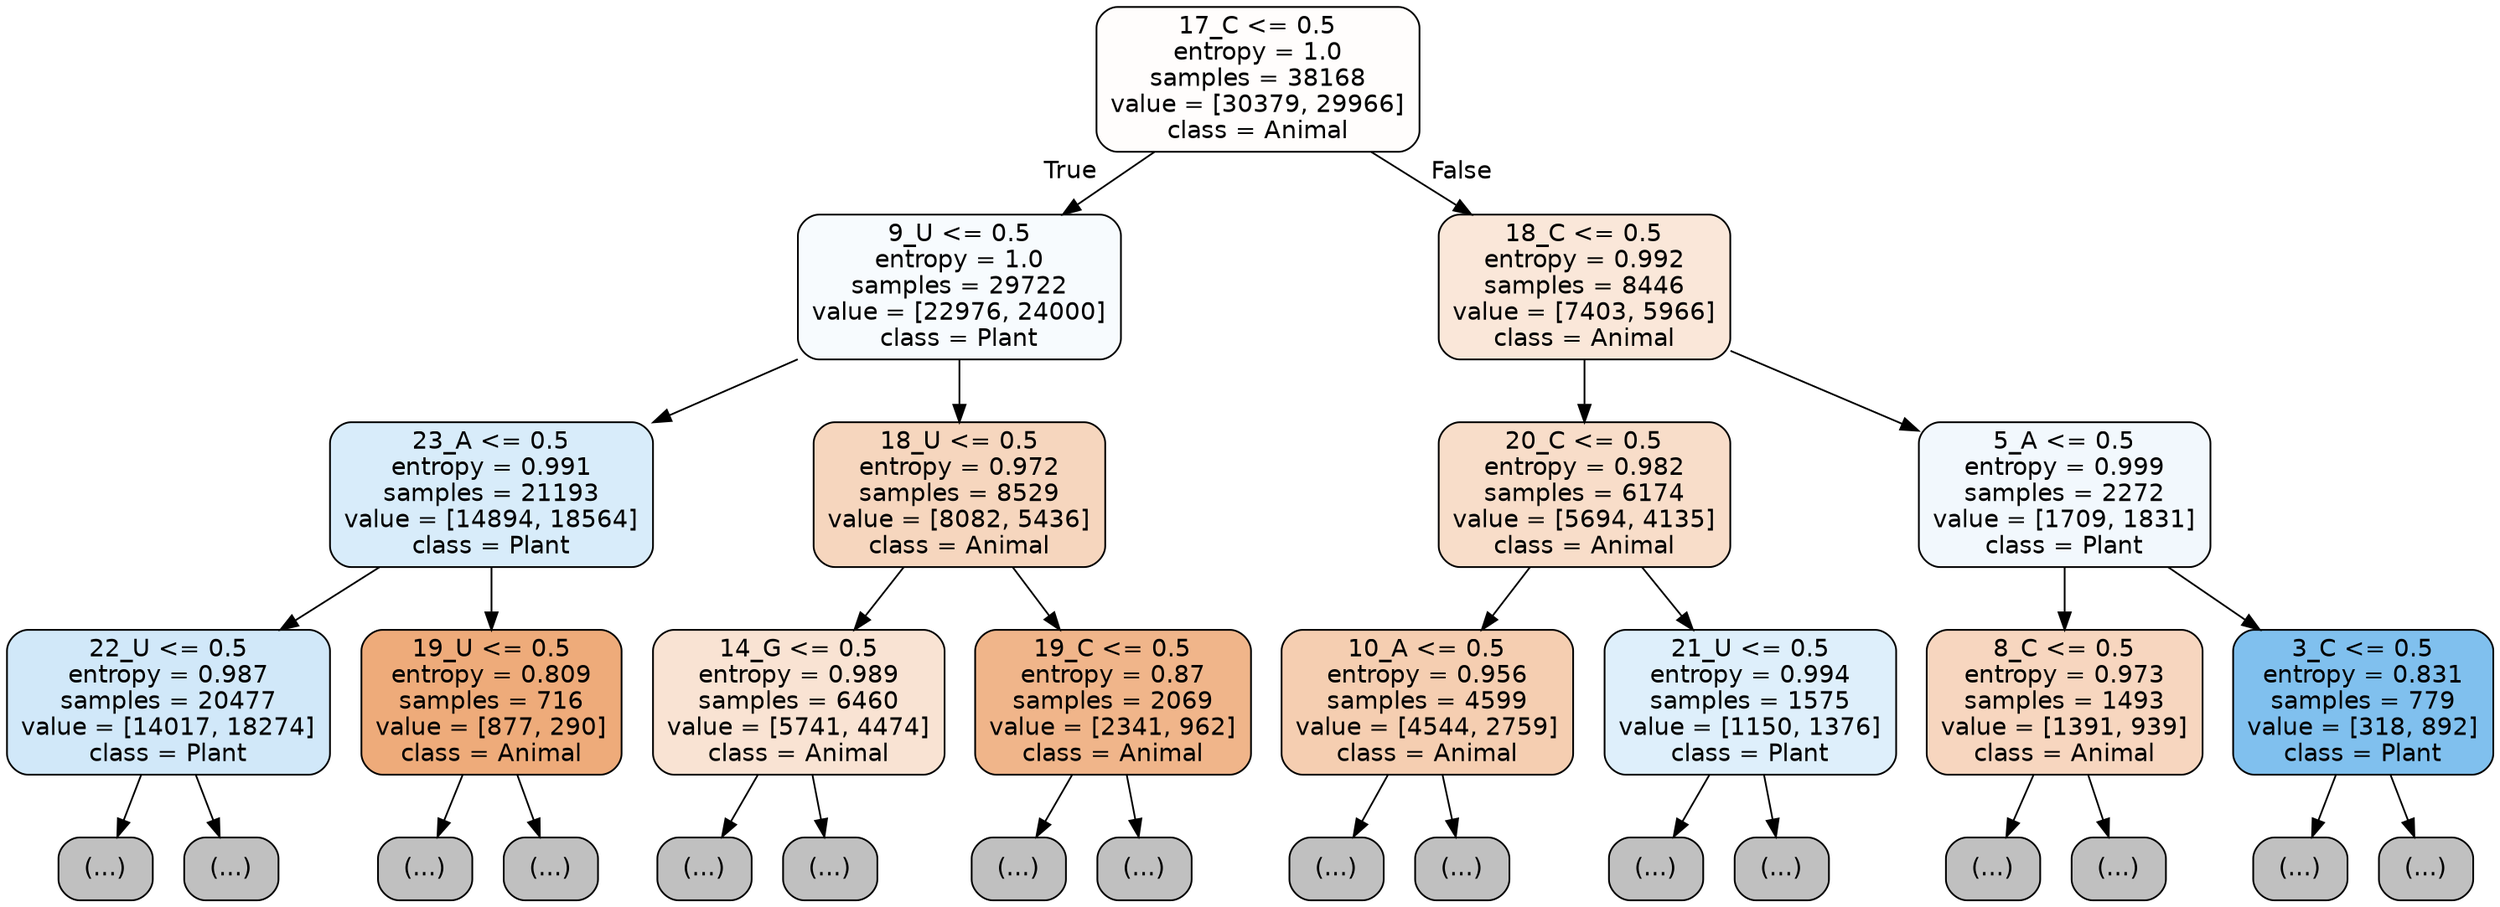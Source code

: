 digraph Tree {
node [shape=box, style="filled, rounded", color="black", fontname="helvetica"] ;
edge [fontname="helvetica"] ;
0 [label="17_C <= 0.5\nentropy = 1.0\nsamples = 38168\nvalue = [30379, 29966]\nclass = Animal", fillcolor="#fffdfc"] ;
1 [label="9_U <= 0.5\nentropy = 1.0\nsamples = 29722\nvalue = [22976, 24000]\nclass = Plant", fillcolor="#f7fbfe"] ;
0 -> 1 [labeldistance=2.5, labelangle=45, headlabel="True"] ;
2 [label="23_A <= 0.5\nentropy = 0.991\nsamples = 21193\nvalue = [14894, 18564]\nclass = Plant", fillcolor="#d8ecfa"] ;
1 -> 2 ;
3 [label="22_U <= 0.5\nentropy = 0.987\nsamples = 20477\nvalue = [14017, 18274]\nclass = Plant", fillcolor="#d1e8f9"] ;
2 -> 3 ;
4 [label="(...)", fillcolor="#C0C0C0"] ;
3 -> 4 ;
7927 [label="(...)", fillcolor="#C0C0C0"] ;
3 -> 7927 ;
9004 [label="19_U <= 0.5\nentropy = 0.809\nsamples = 716\nvalue = [877, 290]\nclass = Animal", fillcolor="#eeab7a"] ;
2 -> 9004 ;
9005 [label="(...)", fillcolor="#C0C0C0"] ;
9004 -> 9005 ;
9252 [label="(...)", fillcolor="#C0C0C0"] ;
9004 -> 9252 ;
9317 [label="18_U <= 0.5\nentropy = 0.972\nsamples = 8529\nvalue = [8082, 5436]\nclass = Animal", fillcolor="#f6d6be"] ;
1 -> 9317 ;
9318 [label="14_G <= 0.5\nentropy = 0.989\nsamples = 6460\nvalue = [5741, 4474]\nclass = Animal", fillcolor="#f9e3d3"] ;
9317 -> 9318 ;
9319 [label="(...)", fillcolor="#C0C0C0"] ;
9318 -> 9319 ;
11390 [label="(...)", fillcolor="#C0C0C0"] ;
9318 -> 11390 ;
12133 [label="19_C <= 0.5\nentropy = 0.87\nsamples = 2069\nvalue = [2341, 962]\nclass = Animal", fillcolor="#f0b58a"] ;
9317 -> 12133 ;
12134 [label="(...)", fillcolor="#C0C0C0"] ;
12133 -> 12134 ;
12883 [label="(...)", fillcolor="#C0C0C0"] ;
12133 -> 12883 ;
13150 [label="18_C <= 0.5\nentropy = 0.992\nsamples = 8446\nvalue = [7403, 5966]\nclass = Animal", fillcolor="#fae7d9"] ;
0 -> 13150 [labeldistance=2.5, labelangle=-45, headlabel="False"] ;
13151 [label="20_C <= 0.5\nentropy = 0.982\nsamples = 6174\nvalue = [5694, 4135]\nclass = Animal", fillcolor="#f8ddc9"] ;
13150 -> 13151 ;
13152 [label="10_A <= 0.5\nentropy = 0.956\nsamples = 4599\nvalue = [4544, 2759]\nclass = Animal", fillcolor="#f5ceb1"] ;
13151 -> 13152 ;
13153 [label="(...)", fillcolor="#C0C0C0"] ;
13152 -> 13153 ;
14874 [label="(...)", fillcolor="#C0C0C0"] ;
13152 -> 14874 ;
15403 [label="21_U <= 0.5\nentropy = 0.994\nsamples = 1575\nvalue = [1150, 1376]\nclass = Plant", fillcolor="#deeffb"] ;
13151 -> 15403 ;
15404 [label="(...)", fillcolor="#C0C0C0"] ;
15403 -> 15404 ;
15949 [label="(...)", fillcolor="#C0C0C0"] ;
15403 -> 15949 ;
16148 [label="5_A <= 0.5\nentropy = 0.999\nsamples = 2272\nvalue = [1709, 1831]\nclass = Plant", fillcolor="#f2f8fd"] ;
13150 -> 16148 ;
16149 [label="8_C <= 0.5\nentropy = 0.973\nsamples = 1493\nvalue = [1391, 939]\nclass = Animal", fillcolor="#f7d6bf"] ;
16148 -> 16149 ;
16150 [label="(...)", fillcolor="#C0C0C0"] ;
16149 -> 16150 ;
16651 [label="(...)", fillcolor="#C0C0C0"] ;
16149 -> 16651 ;
16818 [label="3_C <= 0.5\nentropy = 0.831\nsamples = 779\nvalue = [318, 892]\nclass = Plant", fillcolor="#80c0ee"] ;
16148 -> 16818 ;
16819 [label="(...)", fillcolor="#C0C0C0"] ;
16818 -> 16819 ;
16964 [label="(...)", fillcolor="#C0C0C0"] ;
16818 -> 16964 ;
}